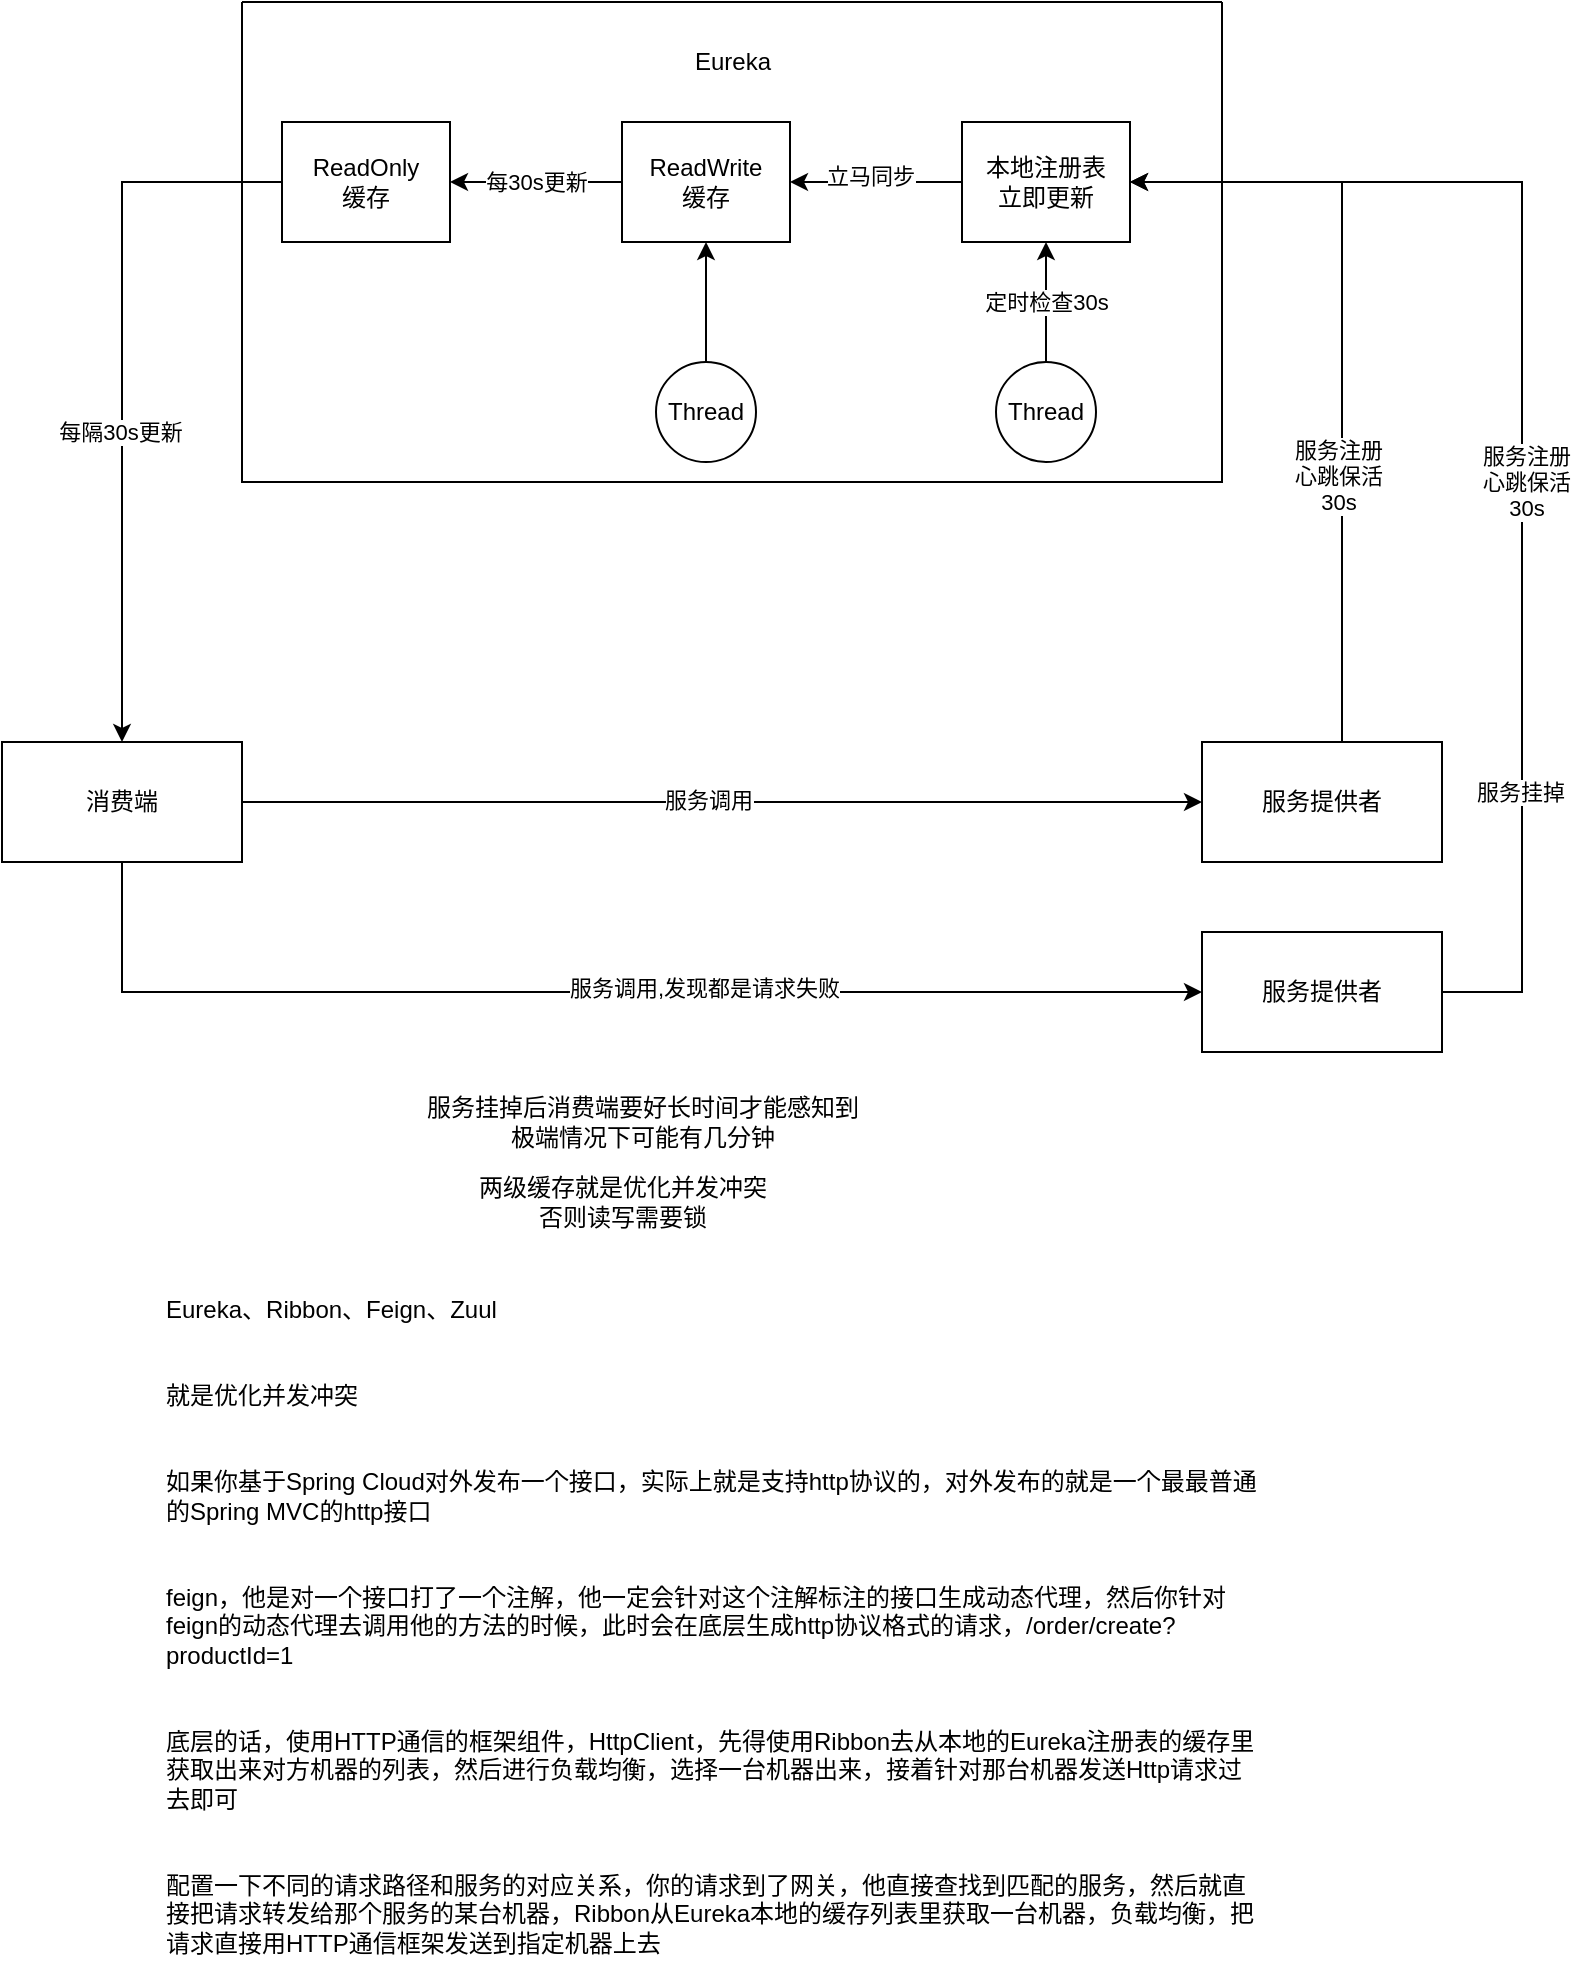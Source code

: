 <mxfile version="14.6.13" type="device"><diagram id="6KK7KQ8T-oki0V7GhNuI" name="第 1 页"><mxGraphModel dx="818" dy="463" grid="1" gridSize="10" guides="1" tooltips="1" connect="1" arrows="1" fold="1" page="1" pageScale="1" pageWidth="827" pageHeight="1169" math="0" shadow="0"><root><mxCell id="0"/><mxCell id="1" parent="0"/><mxCell id="bpNXyV5ma2UbRhZk5c3A-4" style="edgeStyle=orthogonalEdgeStyle;rounded=0;orthogonalLoop=1;jettySize=auto;html=1;" edge="1" parent="1" source="bpNXyV5ma2UbRhZk5c3A-2" target="bpNXyV5ma2UbRhZk5c3A-8"><mxGeometry relative="1" as="geometry"><mxPoint x="590" y="210" as="targetPoint"/><Array as="points"><mxPoint x="710" y="150"/></Array></mxGeometry></mxCell><mxCell id="bpNXyV5ma2UbRhZk5c3A-5" value="服务注册&lt;br&gt;心跳保活&lt;br&gt;30s" style="edgeLabel;html=1;align=center;verticalAlign=middle;resizable=0;points=[];" vertex="1" connectable="0" parent="bpNXyV5ma2UbRhZk5c3A-4"><mxGeometry x="-0.312" y="2" relative="1" as="geometry"><mxPoint as="offset"/></mxGeometry></mxCell><mxCell id="bpNXyV5ma2UbRhZk5c3A-2" value="服务提供者" style="rounded=0;whiteSpace=wrap;html=1;" vertex="1" parent="1"><mxGeometry x="640" y="430" width="120" height="60" as="geometry"/></mxCell><mxCell id="bpNXyV5ma2UbRhZk5c3A-18" style="edgeStyle=orthogonalEdgeStyle;rounded=0;orthogonalLoop=1;jettySize=auto;html=1;entryX=0;entryY=0.5;entryDx=0;entryDy=0;" edge="1" parent="1" source="bpNXyV5ma2UbRhZk5c3A-3" target="bpNXyV5ma2UbRhZk5c3A-2"><mxGeometry relative="1" as="geometry"/></mxCell><mxCell id="bpNXyV5ma2UbRhZk5c3A-21" value="服务调用" style="edgeLabel;html=1;align=center;verticalAlign=middle;resizable=0;points=[];" vertex="1" connectable="0" parent="bpNXyV5ma2UbRhZk5c3A-18"><mxGeometry x="-0.029" y="1" relative="1" as="geometry"><mxPoint as="offset"/></mxGeometry></mxCell><mxCell id="bpNXyV5ma2UbRhZk5c3A-35" style="edgeStyle=orthogonalEdgeStyle;rounded=0;orthogonalLoop=1;jettySize=auto;html=1;entryX=0;entryY=0.5;entryDx=0;entryDy=0;" edge="1" parent="1" source="bpNXyV5ma2UbRhZk5c3A-3" target="bpNXyV5ma2UbRhZk5c3A-30"><mxGeometry relative="1" as="geometry"><Array as="points"><mxPoint x="100" y="555"/></Array></mxGeometry></mxCell><mxCell id="bpNXyV5ma2UbRhZk5c3A-36" value="服务调用,发现都是请求失败" style="edgeLabel;html=1;align=center;verticalAlign=middle;resizable=0;points=[];" vertex="1" connectable="0" parent="bpNXyV5ma2UbRhZk5c3A-35"><mxGeometry x="0.177" y="2" relative="1" as="geometry"><mxPoint as="offset"/></mxGeometry></mxCell><mxCell id="bpNXyV5ma2UbRhZk5c3A-3" value="消费端" style="rounded=0;whiteSpace=wrap;html=1;" vertex="1" parent="1"><mxGeometry x="40" y="430" width="120" height="60" as="geometry"/></mxCell><mxCell id="bpNXyV5ma2UbRhZk5c3A-6" value="" style="swimlane;startSize=0;" vertex="1" parent="1"><mxGeometry x="160" y="60" width="490" height="240" as="geometry"/></mxCell><mxCell id="bpNXyV5ma2UbRhZk5c3A-7" value="&lt;span&gt;Eureka&lt;/span&gt;" style="text;html=1;align=center;verticalAlign=middle;resizable=0;points=[];autosize=1;strokeColor=none;" vertex="1" parent="bpNXyV5ma2UbRhZk5c3A-6"><mxGeometry x="220" y="20" width="50" height="20" as="geometry"/></mxCell><mxCell id="bpNXyV5ma2UbRhZk5c3A-14" style="edgeStyle=orthogonalEdgeStyle;rounded=0;orthogonalLoop=1;jettySize=auto;html=1;entryX=1;entryY=0.5;entryDx=0;entryDy=0;" edge="1" parent="bpNXyV5ma2UbRhZk5c3A-6" source="bpNXyV5ma2UbRhZk5c3A-8" target="bpNXyV5ma2UbRhZk5c3A-12"><mxGeometry relative="1" as="geometry"/></mxCell><mxCell id="bpNXyV5ma2UbRhZk5c3A-25" value="立马同步" style="edgeLabel;html=1;align=center;verticalAlign=middle;resizable=0;points=[];" vertex="1" connectable="0" parent="bpNXyV5ma2UbRhZk5c3A-14"><mxGeometry x="0.079" y="-3" relative="1" as="geometry"><mxPoint as="offset"/></mxGeometry></mxCell><mxCell id="bpNXyV5ma2UbRhZk5c3A-8" value="本地注册表&lt;br&gt;立即更新" style="whiteSpace=wrap;html=1;" vertex="1" parent="bpNXyV5ma2UbRhZk5c3A-6"><mxGeometry x="360" y="60" width="84" height="60" as="geometry"/></mxCell><mxCell id="bpNXyV5ma2UbRhZk5c3A-15" value="每30s更新" style="edgeStyle=orthogonalEdgeStyle;rounded=0;orthogonalLoop=1;jettySize=auto;html=1;" edge="1" parent="bpNXyV5ma2UbRhZk5c3A-6" source="bpNXyV5ma2UbRhZk5c3A-12" target="bpNXyV5ma2UbRhZk5c3A-11"><mxGeometry relative="1" as="geometry"/></mxCell><mxCell id="bpNXyV5ma2UbRhZk5c3A-12" value="ReadWrite&lt;br&gt;缓存" style="whiteSpace=wrap;html=1;" vertex="1" parent="bpNXyV5ma2UbRhZk5c3A-6"><mxGeometry x="190" y="60" width="84" height="60" as="geometry"/></mxCell><mxCell id="bpNXyV5ma2UbRhZk5c3A-11" value="ReadOnly&lt;br&gt;缓存" style="whiteSpace=wrap;html=1;" vertex="1" parent="bpNXyV5ma2UbRhZk5c3A-6"><mxGeometry x="20" y="60" width="84" height="60" as="geometry"/></mxCell><mxCell id="bpNXyV5ma2UbRhZk5c3A-23" value="定时检查30s" style="edgeStyle=orthogonalEdgeStyle;rounded=0;orthogonalLoop=1;jettySize=auto;html=1;exitX=0;exitY=0.5;exitDx=0;exitDy=0;" edge="1" parent="bpNXyV5ma2UbRhZk5c3A-6" source="bpNXyV5ma2UbRhZk5c3A-27" target="bpNXyV5ma2UbRhZk5c3A-8"><mxGeometry relative="1" as="geometry"><mxPoint x="402" y="140" as="sourcePoint"/></mxGeometry></mxCell><mxCell id="bpNXyV5ma2UbRhZk5c3A-27" value="&lt;span&gt;Thread&lt;/span&gt;&lt;br&gt;" style="ellipse;whiteSpace=wrap;html=1;aspect=fixed;direction=south;" vertex="1" parent="bpNXyV5ma2UbRhZk5c3A-6"><mxGeometry x="377" y="180" width="50" height="50" as="geometry"/></mxCell><mxCell id="bpNXyV5ma2UbRhZk5c3A-29" style="edgeStyle=orthogonalEdgeStyle;rounded=0;orthogonalLoop=1;jettySize=auto;html=1;" edge="1" parent="bpNXyV5ma2UbRhZk5c3A-6" source="bpNXyV5ma2UbRhZk5c3A-28" target="bpNXyV5ma2UbRhZk5c3A-12"><mxGeometry relative="1" as="geometry"/></mxCell><mxCell id="bpNXyV5ma2UbRhZk5c3A-28" value="&lt;span&gt;Thread&lt;/span&gt;&lt;br&gt;" style="ellipse;whiteSpace=wrap;html=1;aspect=fixed;direction=south;" vertex="1" parent="bpNXyV5ma2UbRhZk5c3A-6"><mxGeometry x="207" y="180" width="50" height="50" as="geometry"/></mxCell><mxCell id="bpNXyV5ma2UbRhZk5c3A-16" style="edgeStyle=orthogonalEdgeStyle;rounded=0;orthogonalLoop=1;jettySize=auto;html=1;" edge="1" parent="1" source="bpNXyV5ma2UbRhZk5c3A-11" target="bpNXyV5ma2UbRhZk5c3A-3"><mxGeometry relative="1" as="geometry"/></mxCell><mxCell id="bpNXyV5ma2UbRhZk5c3A-17" value="每隔30s更新" style="edgeLabel;html=1;align=center;verticalAlign=middle;resizable=0;points=[];" vertex="1" connectable="0" parent="bpNXyV5ma2UbRhZk5c3A-16"><mxGeometry x="0.138" y="-1" relative="1" as="geometry"><mxPoint as="offset"/></mxGeometry></mxCell><mxCell id="bpNXyV5ma2UbRhZk5c3A-31" style="edgeStyle=orthogonalEdgeStyle;rounded=0;orthogonalLoop=1;jettySize=auto;html=1;entryX=1;entryY=0.5;entryDx=0;entryDy=0;" edge="1" parent="1" source="bpNXyV5ma2UbRhZk5c3A-30" target="bpNXyV5ma2UbRhZk5c3A-8"><mxGeometry relative="1" as="geometry"><Array as="points"><mxPoint x="800" y="555"/><mxPoint x="800" y="150"/></Array></mxGeometry></mxCell><mxCell id="bpNXyV5ma2UbRhZk5c3A-32" value="&lt;span style=&quot;color: rgba(0 , 0 , 0 , 0) ; font-family: monospace ; font-size: 0px ; background-color: rgb(248 , 249 , 250)&quot;&gt;%3CmxGraphModel%3E%3Croot%3E%3CmxCell%20id%3D%220%22%2F%3E%3CmxCell%20id%3D%221%22%20parent%3D%220%22%2F%3E%3CmxCell%20id%3D%222%22%20value%3D%22%E6%9C%8D%E5%8A%A1%E6%B3%A8%E5%86%8C%26lt%3Bbr%26gt%3B%E5%BF%83%E8%B7%B3%E4%BF%9D%E6%B4%BB%26lt%3Bbr%26gt%3B30s%22%20style%3D%22edgeLabel%3Bhtml%3D1%3Balign%3Dcenter%3BverticalAlign%3Dmiddle%3Bresizable%3D0%3Bpoints%3D%5B%5D%3B%22%20vertex%3D%221%22%20connectable%3D%220%22%20parent%3D%221%22%3E%3CmxGeometry%20x%3D%22708%22%20y%3D%22296.897%22%20as%3D%22geometry%22%2F%3E%3C%2FmxCell%3E%3C%2Froot%3E%3C%2FmxGraphModel%3E&lt;/span&gt;" style="edgeLabel;html=1;align=center;verticalAlign=middle;resizable=0;points=[];" vertex="1" connectable="0" parent="bpNXyV5ma2UbRhZk5c3A-31"><mxGeometry x="-0.072" y="-1" relative="1" as="geometry"><mxPoint as="offset"/></mxGeometry></mxCell><mxCell id="bpNXyV5ma2UbRhZk5c3A-33" value="服务注册&lt;br&gt;心跳保活&lt;br&gt;30s" style="edgeLabel;html=1;align=center;verticalAlign=middle;resizable=0;points=[];" vertex="1" connectable="0" parent="bpNXyV5ma2UbRhZk5c3A-31"><mxGeometry x="-0.079" y="-2" relative="1" as="geometry"><mxPoint as="offset"/></mxGeometry></mxCell><mxCell id="bpNXyV5ma2UbRhZk5c3A-38" value="服务挂掉" style="edgeLabel;html=1;align=center;verticalAlign=middle;resizable=0;points=[];" vertex="1" connectable="0" parent="bpNXyV5ma2UbRhZk5c3A-31"><mxGeometry x="-0.563" y="1" relative="1" as="geometry"><mxPoint as="offset"/></mxGeometry></mxCell><mxCell id="bpNXyV5ma2UbRhZk5c3A-30" value="服务提供者" style="rounded=0;whiteSpace=wrap;html=1;" vertex="1" parent="1"><mxGeometry x="640" y="525" width="120" height="60" as="geometry"/></mxCell><mxCell id="bpNXyV5ma2UbRhZk5c3A-39" value="服务挂掉后消费端要好长时间才能感知到&lt;br&gt;极端情况下可能有几分钟" style="text;html=1;align=center;verticalAlign=middle;resizable=0;points=[];autosize=1;strokeColor=none;" vertex="1" parent="1"><mxGeometry x="245" y="605" width="230" height="30" as="geometry"/></mxCell><mxCell id="bpNXyV5ma2UbRhZk5c3A-40" value="两级缓存就是优化并发冲突&lt;br&gt;否则读写需要锁&lt;br&gt;" style="text;html=1;align=center;verticalAlign=middle;resizable=0;points=[];autosize=1;strokeColor=none;" vertex="1" parent="1"><mxGeometry x="270" y="645" width="160" height="30" as="geometry"/></mxCell><mxCell id="bpNXyV5ma2UbRhZk5c3A-42" value="Eureka、Ribbon、Feign、Zuul&#10;&#10;&#10;就是优化并发冲突&#10;&#10;&#10;如果你基于Spring Cloud对外发布一个接口，实际上就是支持http协议的，对外发布的就是一个最最普通的Spring MVC的http接口&#10;&#10;&#10;feign，他是对一个接口打了一个注解，他一定会针对这个注解标注的接口生成动态代理，然后你针对feign的动态代理去调用他的方法的时候，此时会在底层生成http协议格式的请求，/order/create?productId=1&#10;&#10;&#10;底层的话，使用HTTP通信的框架组件，HttpClient，先得使用Ribbon去从本地的Eureka注册表的缓存里获取出来对方机器的列表，然后进行负载均衡，选择一台机器出来，接着针对那台机器发送Http请求过去即可&#10;&#10;&#10;配置一下不同的请求路径和服务的对应关系，你的请求到了网关，他直接查找到匹配的服务，然后就直接把请求转发给那个服务的某台机器，Ribbon从Eureka本地的缓存列表里获取一台机器，负载均衡，把请求直接用HTTP通信框架发送到指定机器上去" style="text;whiteSpace=wrap;html=1;" vertex="1" parent="1"><mxGeometry x="120" y="700" width="550" height="340" as="geometry"/></mxCell></root></mxGraphModel></diagram></mxfile>